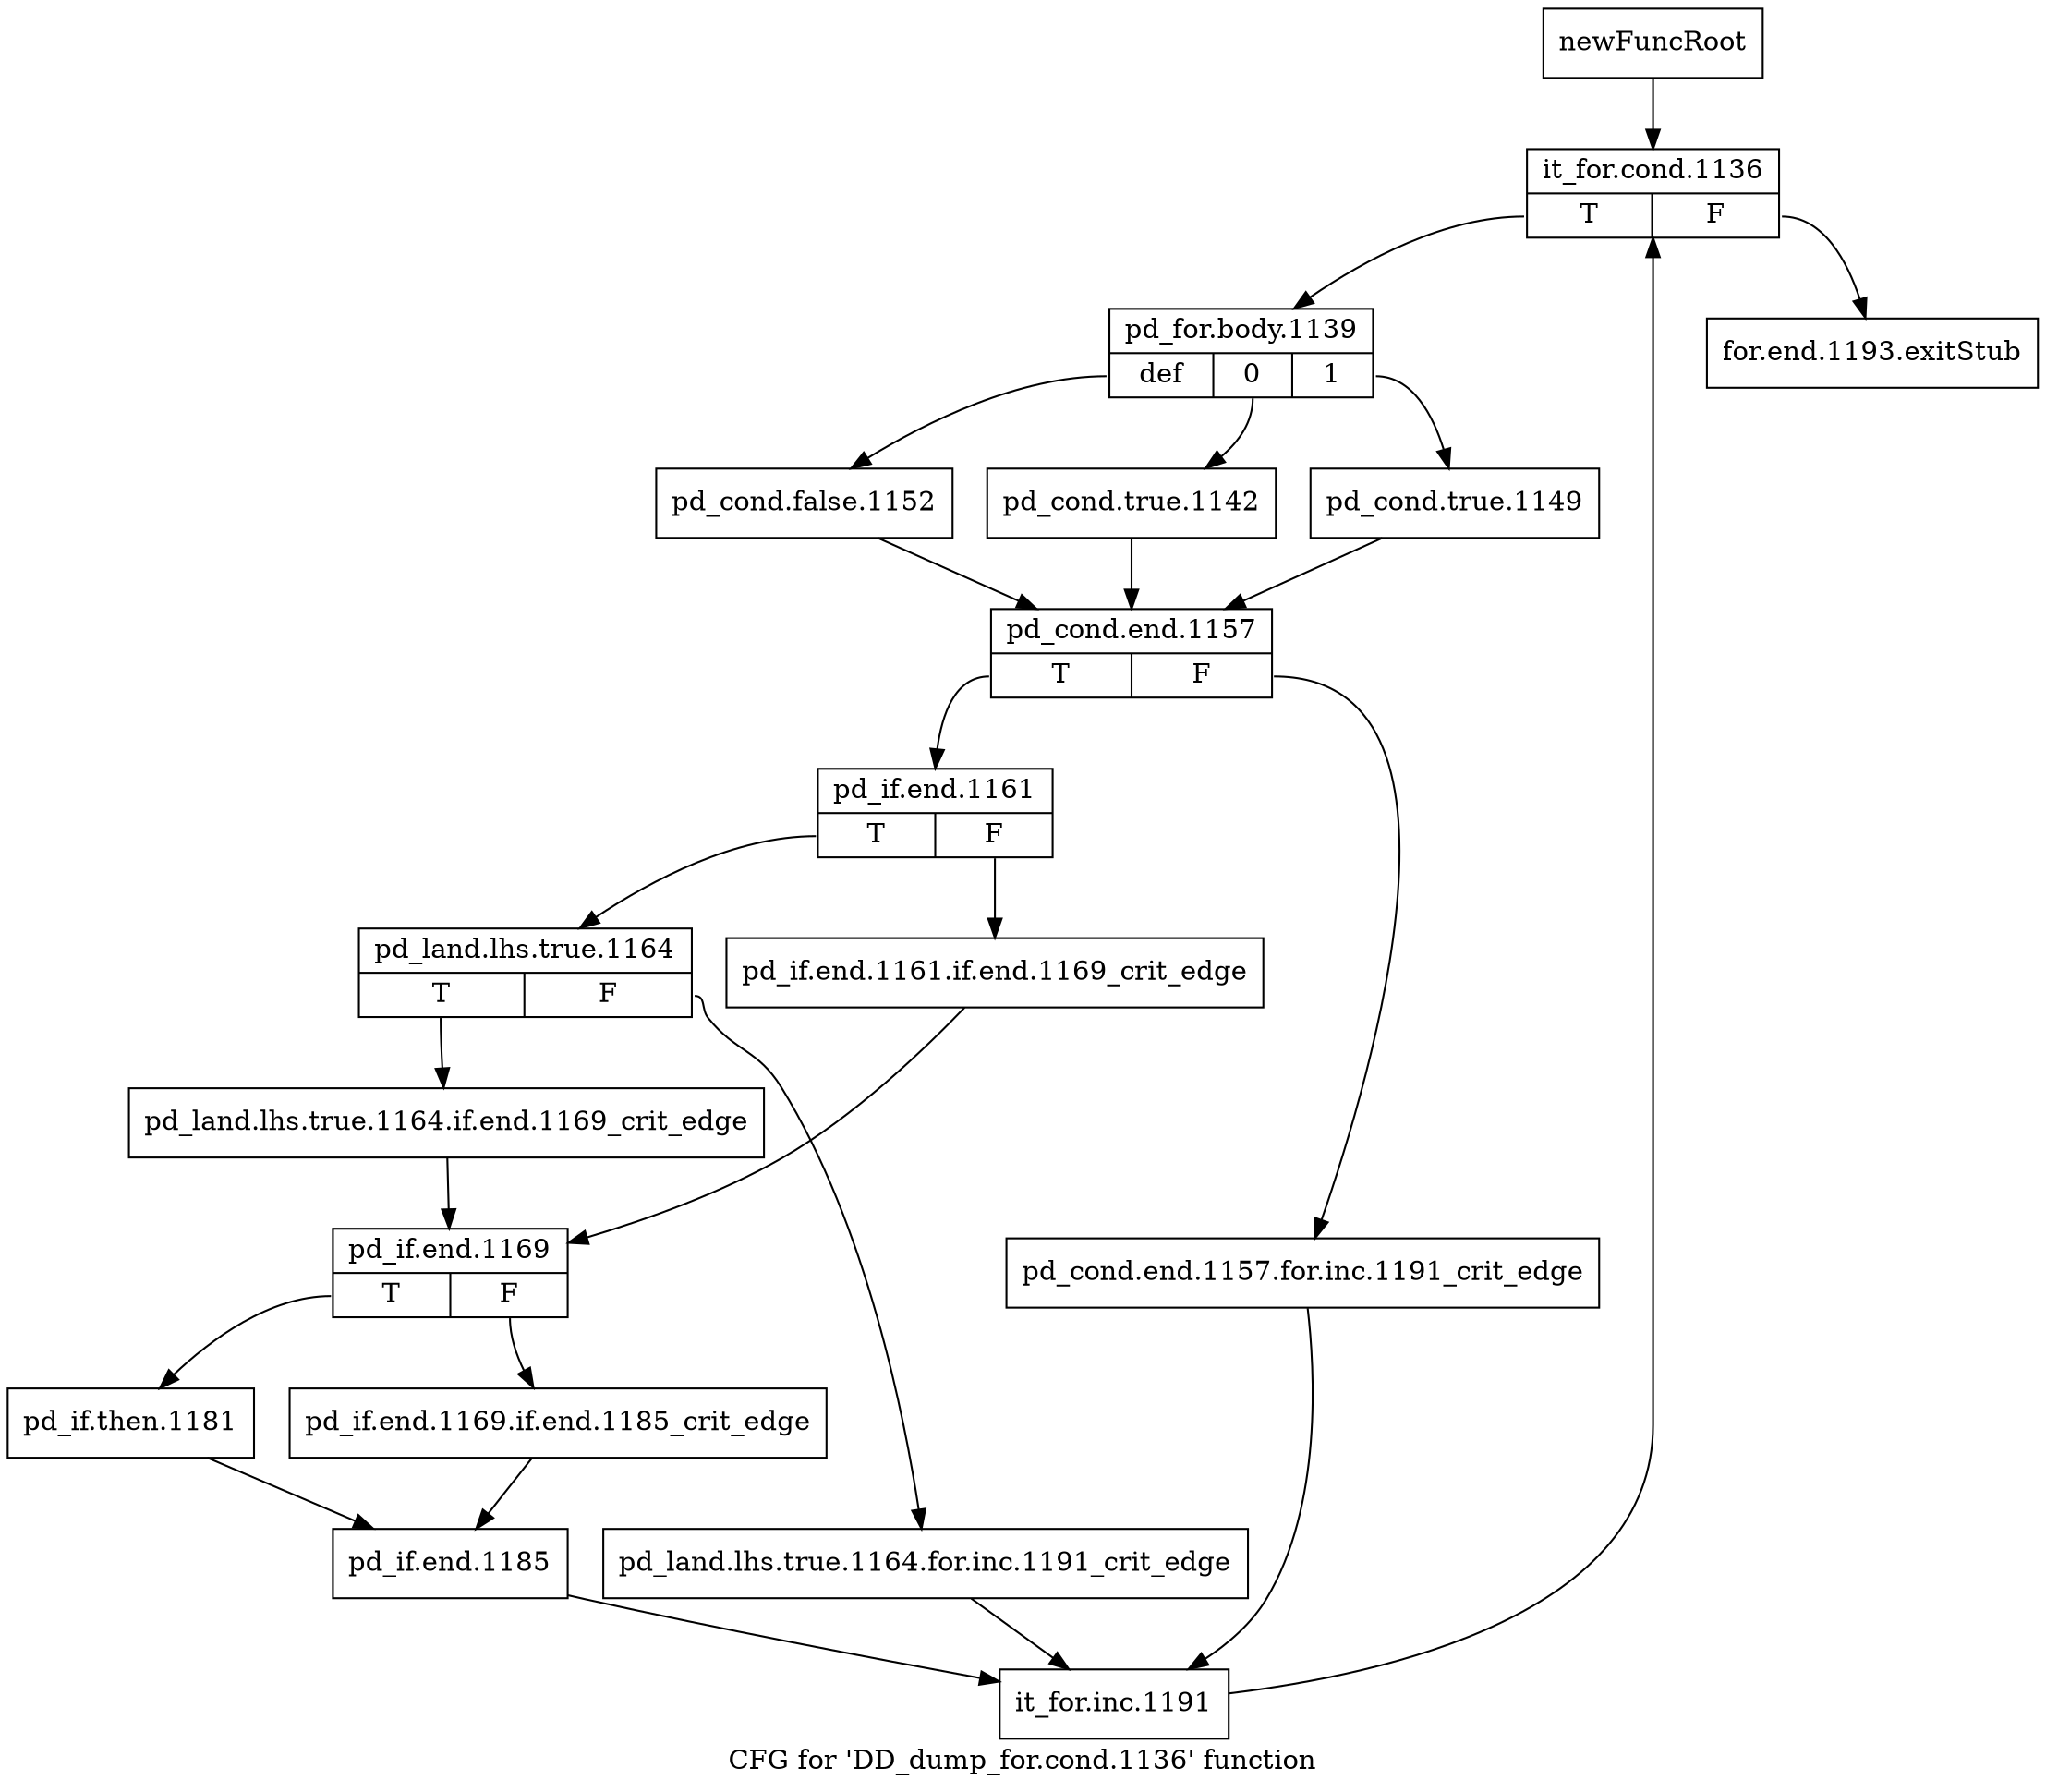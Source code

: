 digraph "CFG for 'DD_dump_for.cond.1136' function" {
	label="CFG for 'DD_dump_for.cond.1136' function";

	Node0x5877d00 [shape=record,label="{newFuncRoot}"];
	Node0x5877d00 -> Node0x5877da0;
	Node0x5877d50 [shape=record,label="{for.end.1193.exitStub}"];
	Node0x5877da0 [shape=record,label="{it_for.cond.1136|{<s0>T|<s1>F}}"];
	Node0x5877da0:s0 -> Node0x5877df0;
	Node0x5877da0:s1 -> Node0x5877d50;
	Node0x5877df0 [shape=record,label="{pd_for.body.1139|{<s0>def|<s1>0|<s2>1}}"];
	Node0x5877df0:s0 -> Node0x5877ee0;
	Node0x5877df0:s1 -> Node0x5877e90;
	Node0x5877df0:s2 -> Node0x5877e40;
	Node0x5877e40 [shape=record,label="{pd_cond.true.1149}"];
	Node0x5877e40 -> Node0x5877f30;
	Node0x5877e90 [shape=record,label="{pd_cond.true.1142}"];
	Node0x5877e90 -> Node0x5877f30;
	Node0x5877ee0 [shape=record,label="{pd_cond.false.1152}"];
	Node0x5877ee0 -> Node0x5877f30;
	Node0x5877f30 [shape=record,label="{pd_cond.end.1157|{<s0>T|<s1>F}}"];
	Node0x5877f30:s0 -> Node0x5877fd0;
	Node0x5877f30:s1 -> Node0x5877f80;
	Node0x5877f80 [shape=record,label="{pd_cond.end.1157.for.inc.1191_crit_edge}"];
	Node0x5877f80 -> Node0x58782a0;
	Node0x5877fd0 [shape=record,label="{pd_if.end.1161|{<s0>T|<s1>F}}"];
	Node0x5877fd0:s0 -> Node0x5878070;
	Node0x5877fd0:s1 -> Node0x5878020;
	Node0x5878020 [shape=record,label="{pd_if.end.1161.if.end.1169_crit_edge}"];
	Node0x5878020 -> Node0x5878160;
	Node0x5878070 [shape=record,label="{pd_land.lhs.true.1164|{<s0>T|<s1>F}}"];
	Node0x5878070:s0 -> Node0x5878110;
	Node0x5878070:s1 -> Node0x58780c0;
	Node0x58780c0 [shape=record,label="{pd_land.lhs.true.1164.for.inc.1191_crit_edge}"];
	Node0x58780c0 -> Node0x58782a0;
	Node0x5878110 [shape=record,label="{pd_land.lhs.true.1164.if.end.1169_crit_edge}"];
	Node0x5878110 -> Node0x5878160;
	Node0x5878160 [shape=record,label="{pd_if.end.1169|{<s0>T|<s1>F}}"];
	Node0x5878160:s0 -> Node0x5878200;
	Node0x5878160:s1 -> Node0x58781b0;
	Node0x58781b0 [shape=record,label="{pd_if.end.1169.if.end.1185_crit_edge}"];
	Node0x58781b0 -> Node0x5878250;
	Node0x5878200 [shape=record,label="{pd_if.then.1181}"];
	Node0x5878200 -> Node0x5878250;
	Node0x5878250 [shape=record,label="{pd_if.end.1185}"];
	Node0x5878250 -> Node0x58782a0;
	Node0x58782a0 [shape=record,label="{it_for.inc.1191}"];
	Node0x58782a0 -> Node0x5877da0;
}
